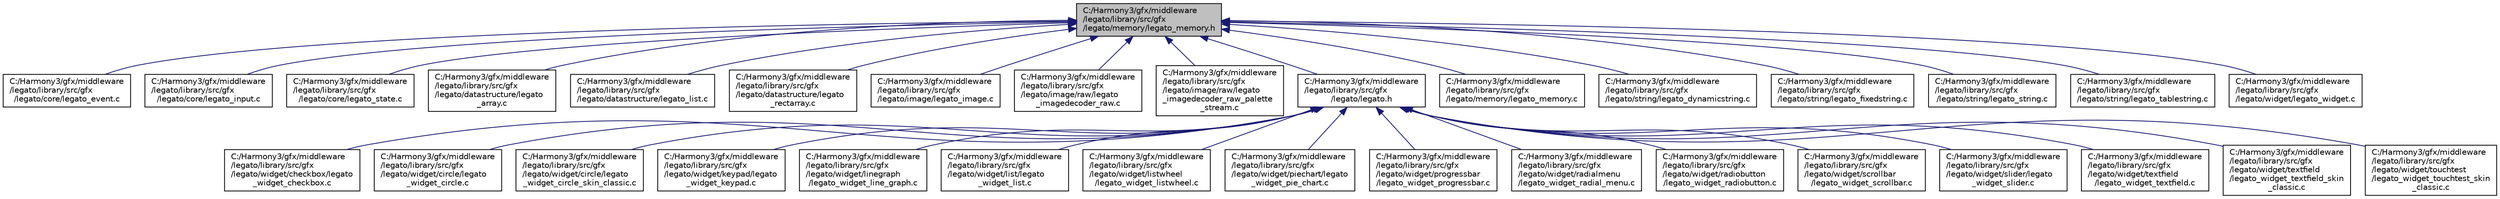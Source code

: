digraph "C:/Harmony3/gfx/middleware/legato/library/src/gfx/legato/memory/legato_memory.h"
{
 // LATEX_PDF_SIZE
  edge [fontname="Helvetica",fontsize="10",labelfontname="Helvetica",labelfontsize="10"];
  node [fontname="Helvetica",fontsize="10",shape=record];
  Node1 [label="C:/Harmony3/gfx/middleware\l/legato/library/src/gfx\l/legato/memory/legato_memory.h",height=0.2,width=0.4,color="black", fillcolor="grey75", style="filled", fontcolor="black",tooltip=" "];
  Node1 -> Node2 [dir="back",color="midnightblue",fontsize="10",style="solid",fontname="Helvetica"];
  Node2 [label="C:/Harmony3/gfx/middleware\l/legato/library/src/gfx\l/legato/core/legato_event.c",height=0.2,width=0.4,color="black", fillcolor="white", style="filled",URL="$legato__event_8c.html",tooltip=" "];
  Node1 -> Node3 [dir="back",color="midnightblue",fontsize="10",style="solid",fontname="Helvetica"];
  Node3 [label="C:/Harmony3/gfx/middleware\l/legato/library/src/gfx\l/legato/core/legato_input.c",height=0.2,width=0.4,color="black", fillcolor="white", style="filled",URL="$legato__input_8c.html",tooltip=" "];
  Node1 -> Node4 [dir="back",color="midnightblue",fontsize="10",style="solid",fontname="Helvetica"];
  Node4 [label="C:/Harmony3/gfx/middleware\l/legato/library/src/gfx\l/legato/core/legato_state.c",height=0.2,width=0.4,color="black", fillcolor="white", style="filled",URL="$legato__state_8c.html",tooltip=" "];
  Node1 -> Node5 [dir="back",color="midnightblue",fontsize="10",style="solid",fontname="Helvetica"];
  Node5 [label="C:/Harmony3/gfx/middleware\l/legato/library/src/gfx\l/legato/datastructure/legato\l_array.c",height=0.2,width=0.4,color="black", fillcolor="white", style="filled",URL="$legato__array_8c.html",tooltip=" "];
  Node1 -> Node6 [dir="back",color="midnightblue",fontsize="10",style="solid",fontname="Helvetica"];
  Node6 [label="C:/Harmony3/gfx/middleware\l/legato/library/src/gfx\l/legato/datastructure/legato_list.c",height=0.2,width=0.4,color="black", fillcolor="white", style="filled",URL="$legato__list_8c.html",tooltip=" "];
  Node1 -> Node7 [dir="back",color="midnightblue",fontsize="10",style="solid",fontname="Helvetica"];
  Node7 [label="C:/Harmony3/gfx/middleware\l/legato/library/src/gfx\l/legato/datastructure/legato\l_rectarray.c",height=0.2,width=0.4,color="black", fillcolor="white", style="filled",URL="$legato__rectarray_8c.html",tooltip=" "];
  Node1 -> Node8 [dir="back",color="midnightblue",fontsize="10",style="solid",fontname="Helvetica"];
  Node8 [label="C:/Harmony3/gfx/middleware\l/legato/library/src/gfx\l/legato/image/legato_image.c",height=0.2,width=0.4,color="black", fillcolor="white", style="filled",URL="$legato__image_8c.html",tooltip=" "];
  Node1 -> Node9 [dir="back",color="midnightblue",fontsize="10",style="solid",fontname="Helvetica"];
  Node9 [label="C:/Harmony3/gfx/middleware\l/legato/library/src/gfx\l/legato/image/raw/legato\l_imagedecoder_raw.c",height=0.2,width=0.4,color="black", fillcolor="white", style="filled",URL="$legato__imagedecoder__raw_8c.html",tooltip=" "];
  Node1 -> Node10 [dir="back",color="midnightblue",fontsize="10",style="solid",fontname="Helvetica"];
  Node10 [label="C:/Harmony3/gfx/middleware\l/legato/library/src/gfx\l/legato/image/raw/legato\l_imagedecoder_raw_palette\l_stream.c",height=0.2,width=0.4,color="black", fillcolor="white", style="filled",URL="$legato__imagedecoder__raw__palette__stream_8c.html",tooltip=" "];
  Node1 -> Node11 [dir="back",color="midnightblue",fontsize="10",style="solid",fontname="Helvetica"];
  Node11 [label="C:/Harmony3/gfx/middleware\l/legato/library/src/gfx\l/legato/legato.h",height=0.2,width=0.4,color="black", fillcolor="white", style="filled",URL="$legato_8h.html",tooltip=" "];
  Node11 -> Node12 [dir="back",color="midnightblue",fontsize="10",style="solid",fontname="Helvetica"];
  Node12 [label="C:/Harmony3/gfx/middleware\l/legato/library/src/gfx\l/legato/widget/checkbox/legato\l_widget_checkbox.c",height=0.2,width=0.4,color="black", fillcolor="white", style="filled",URL="$legato__widget__checkbox_8c.html",tooltip=" "];
  Node11 -> Node13 [dir="back",color="midnightblue",fontsize="10",style="solid",fontname="Helvetica"];
  Node13 [label="C:/Harmony3/gfx/middleware\l/legato/library/src/gfx\l/legato/widget/circle/legato\l_widget_circle.c",height=0.2,width=0.4,color="black", fillcolor="white", style="filled",URL="$legato__widget__circle_8c.html",tooltip=" "];
  Node11 -> Node14 [dir="back",color="midnightblue",fontsize="10",style="solid",fontname="Helvetica"];
  Node14 [label="C:/Harmony3/gfx/middleware\l/legato/library/src/gfx\l/legato/widget/circle/legato\l_widget_circle_skin_classic.c",height=0.2,width=0.4,color="black", fillcolor="white", style="filled",URL="$legato__widget__circle__skin__classic_8c.html",tooltip=" "];
  Node11 -> Node15 [dir="back",color="midnightblue",fontsize="10",style="solid",fontname="Helvetica"];
  Node15 [label="C:/Harmony3/gfx/middleware\l/legato/library/src/gfx\l/legato/widget/keypad/legato\l_widget_keypad.c",height=0.2,width=0.4,color="black", fillcolor="white", style="filled",URL="$legato__widget__keypad_8c.html",tooltip=" "];
  Node11 -> Node16 [dir="back",color="midnightblue",fontsize="10",style="solid",fontname="Helvetica"];
  Node16 [label="C:/Harmony3/gfx/middleware\l/legato/library/src/gfx\l/legato/widget/linegraph\l/legato_widget_line_graph.c",height=0.2,width=0.4,color="black", fillcolor="white", style="filled",URL="$legato__widget__line__graph_8c.html",tooltip=" "];
  Node11 -> Node17 [dir="back",color="midnightblue",fontsize="10",style="solid",fontname="Helvetica"];
  Node17 [label="C:/Harmony3/gfx/middleware\l/legato/library/src/gfx\l/legato/widget/list/legato\l_widget_list.c",height=0.2,width=0.4,color="black", fillcolor="white", style="filled",URL="$legato__widget__list_8c.html",tooltip=" "];
  Node11 -> Node18 [dir="back",color="midnightblue",fontsize="10",style="solid",fontname="Helvetica"];
  Node18 [label="C:/Harmony3/gfx/middleware\l/legato/library/src/gfx\l/legato/widget/listwheel\l/legato_widget_listwheel.c",height=0.2,width=0.4,color="black", fillcolor="white", style="filled",URL="$legato__widget__listwheel_8c.html",tooltip=" "];
  Node11 -> Node19 [dir="back",color="midnightblue",fontsize="10",style="solid",fontname="Helvetica"];
  Node19 [label="C:/Harmony3/gfx/middleware\l/legato/library/src/gfx\l/legato/widget/piechart/legato\l_widget_pie_chart.c",height=0.2,width=0.4,color="black", fillcolor="white", style="filled",URL="$legato__widget__pie__chart_8c.html",tooltip=" "];
  Node11 -> Node20 [dir="back",color="midnightblue",fontsize="10",style="solid",fontname="Helvetica"];
  Node20 [label="C:/Harmony3/gfx/middleware\l/legato/library/src/gfx\l/legato/widget/progressbar\l/legato_widget_progressbar.c",height=0.2,width=0.4,color="black", fillcolor="white", style="filled",URL="$legato__widget__progressbar_8c.html",tooltip=" "];
  Node11 -> Node21 [dir="back",color="midnightblue",fontsize="10",style="solid",fontname="Helvetica"];
  Node21 [label="C:/Harmony3/gfx/middleware\l/legato/library/src/gfx\l/legato/widget/radialmenu\l/legato_widget_radial_menu.c",height=0.2,width=0.4,color="black", fillcolor="white", style="filled",URL="$legato__widget__radial__menu_8c.html",tooltip=" "];
  Node11 -> Node22 [dir="back",color="midnightblue",fontsize="10",style="solid",fontname="Helvetica"];
  Node22 [label="C:/Harmony3/gfx/middleware\l/legato/library/src/gfx\l/legato/widget/radiobutton\l/legato_widget_radiobutton.c",height=0.2,width=0.4,color="black", fillcolor="white", style="filled",URL="$legato__widget__radiobutton_8c.html",tooltip=" "];
  Node11 -> Node23 [dir="back",color="midnightblue",fontsize="10",style="solid",fontname="Helvetica"];
  Node23 [label="C:/Harmony3/gfx/middleware\l/legato/library/src/gfx\l/legato/widget/scrollbar\l/legato_widget_scrollbar.c",height=0.2,width=0.4,color="black", fillcolor="white", style="filled",URL="$legato__widget__scrollbar_8c.html",tooltip=" "];
  Node11 -> Node24 [dir="back",color="midnightblue",fontsize="10",style="solid",fontname="Helvetica"];
  Node24 [label="C:/Harmony3/gfx/middleware\l/legato/library/src/gfx\l/legato/widget/slider/legato\l_widget_slider.c",height=0.2,width=0.4,color="black", fillcolor="white", style="filled",URL="$legato__widget__slider_8c.html",tooltip=" "];
  Node11 -> Node25 [dir="back",color="midnightblue",fontsize="10",style="solid",fontname="Helvetica"];
  Node25 [label="C:/Harmony3/gfx/middleware\l/legato/library/src/gfx\l/legato/widget/textfield\l/legato_widget_textfield.c",height=0.2,width=0.4,color="black", fillcolor="white", style="filled",URL="$legato__widget__textfield_8c.html",tooltip=" "];
  Node11 -> Node26 [dir="back",color="midnightblue",fontsize="10",style="solid",fontname="Helvetica"];
  Node26 [label="C:/Harmony3/gfx/middleware\l/legato/library/src/gfx\l/legato/widget/textfield\l/legato_widget_textfield_skin\l_classic.c",height=0.2,width=0.4,color="black", fillcolor="white", style="filled",URL="$legato__widget__textfield__skin__classic_8c.html",tooltip=" "];
  Node11 -> Node27 [dir="back",color="midnightblue",fontsize="10",style="solid",fontname="Helvetica"];
  Node27 [label="C:/Harmony3/gfx/middleware\l/legato/library/src/gfx\l/legato/widget/touchtest\l/legato_widget_touchtest_skin\l_classic.c",height=0.2,width=0.4,color="black", fillcolor="white", style="filled",URL="$legato__widget__touchtest__skin__classic_8c.html",tooltip=" "];
  Node1 -> Node28 [dir="back",color="midnightblue",fontsize="10",style="solid",fontname="Helvetica"];
  Node28 [label="C:/Harmony3/gfx/middleware\l/legato/library/src/gfx\l/legato/memory/legato_memory.c",height=0.2,width=0.4,color="black", fillcolor="white", style="filled",URL="$legato__memory_8c.html",tooltip=" "];
  Node1 -> Node29 [dir="back",color="midnightblue",fontsize="10",style="solid",fontname="Helvetica"];
  Node29 [label="C:/Harmony3/gfx/middleware\l/legato/library/src/gfx\l/legato/string/legato_dynamicstring.c",height=0.2,width=0.4,color="black", fillcolor="white", style="filled",URL="$legato__dynamicstring_8c.html",tooltip=" "];
  Node1 -> Node30 [dir="back",color="midnightblue",fontsize="10",style="solid",fontname="Helvetica"];
  Node30 [label="C:/Harmony3/gfx/middleware\l/legato/library/src/gfx\l/legato/string/legato_fixedstring.c",height=0.2,width=0.4,color="black", fillcolor="white", style="filled",URL="$legato__fixedstring_8c.html",tooltip=" "];
  Node1 -> Node31 [dir="back",color="midnightblue",fontsize="10",style="solid",fontname="Helvetica"];
  Node31 [label="C:/Harmony3/gfx/middleware\l/legato/library/src/gfx\l/legato/string/legato_string.c",height=0.2,width=0.4,color="black", fillcolor="white", style="filled",URL="$legato__string_8c.html",tooltip=" "];
  Node1 -> Node32 [dir="back",color="midnightblue",fontsize="10",style="solid",fontname="Helvetica"];
  Node32 [label="C:/Harmony3/gfx/middleware\l/legato/library/src/gfx\l/legato/string/legato_tablestring.c",height=0.2,width=0.4,color="black", fillcolor="white", style="filled",URL="$legato__tablestring_8c.html",tooltip=" "];
  Node1 -> Node33 [dir="back",color="midnightblue",fontsize="10",style="solid",fontname="Helvetica"];
  Node33 [label="C:/Harmony3/gfx/middleware\l/legato/library/src/gfx\l/legato/widget/legato_widget.c",height=0.2,width=0.4,color="black", fillcolor="white", style="filled",URL="$legato__widget_8c.html",tooltip=" "];
}
